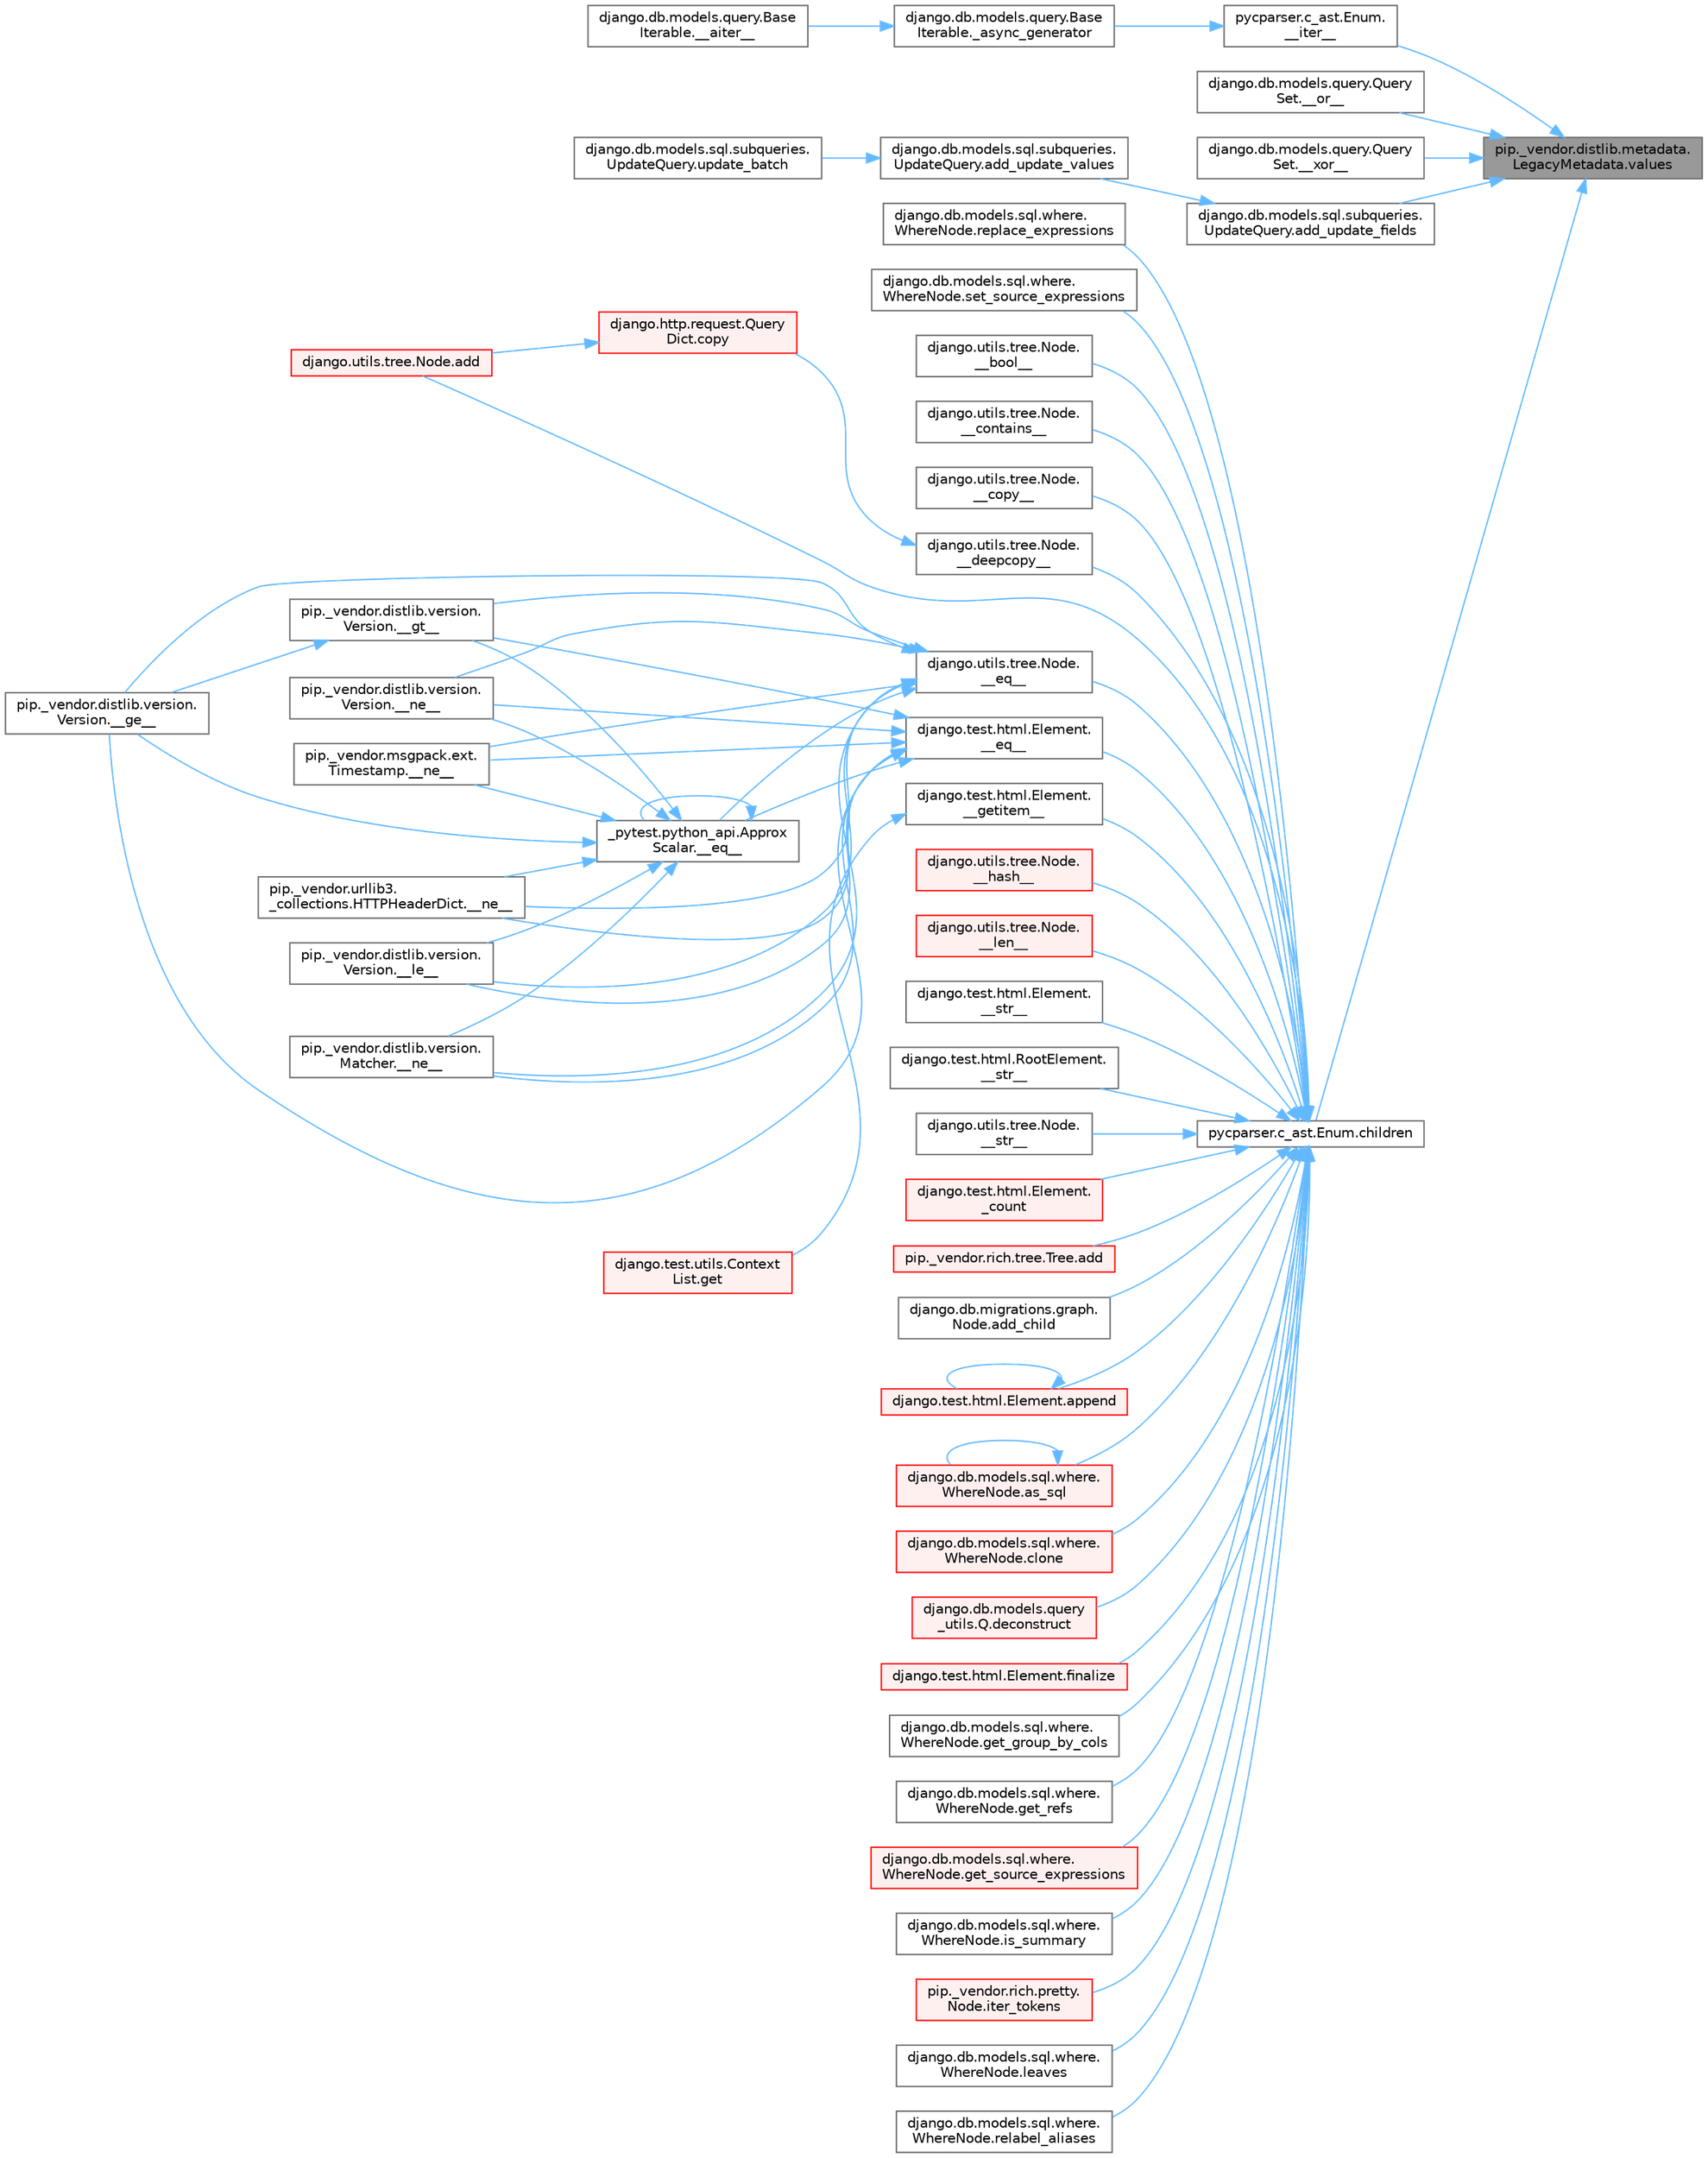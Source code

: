 digraph "pip._vendor.distlib.metadata.LegacyMetadata.values"
{
 // LATEX_PDF_SIZE
  bgcolor="transparent";
  edge [fontname=Helvetica,fontsize=10,labelfontname=Helvetica,labelfontsize=10];
  node [fontname=Helvetica,fontsize=10,shape=box,height=0.2,width=0.4];
  rankdir="RL";
  Node1 [id="Node000001",label="pip._vendor.distlib.metadata.\lLegacyMetadata.values",height=0.2,width=0.4,color="gray40", fillcolor="grey60", style="filled", fontcolor="black",tooltip=" "];
  Node1 -> Node2 [id="edge1_Node000001_Node000002",dir="back",color="steelblue1",style="solid",tooltip=" "];
  Node2 [id="Node000002",label="pycparser.c_ast.Enum.\l__iter__",height=0.2,width=0.4,color="grey40", fillcolor="white", style="filled",URL="$classpycparser_1_1c__ast_1_1_enum.html#ac208d6d9ff80e95c0fba7582b9a8c73c",tooltip=" "];
  Node2 -> Node3 [id="edge2_Node000002_Node000003",dir="back",color="steelblue1",style="solid",tooltip=" "];
  Node3 [id="Node000003",label="django.db.models.query.Base\lIterable._async_generator",height=0.2,width=0.4,color="grey40", fillcolor="white", style="filled",URL="$classdjango_1_1db_1_1models_1_1query_1_1_base_iterable.html#a3ecc2267976bc6628d1fe84d78355144",tooltip=" "];
  Node3 -> Node4 [id="edge3_Node000003_Node000004",dir="back",color="steelblue1",style="solid",tooltip=" "];
  Node4 [id="Node000004",label="django.db.models.query.Base\lIterable.__aiter__",height=0.2,width=0.4,color="grey40", fillcolor="white", style="filled",URL="$classdjango_1_1db_1_1models_1_1query_1_1_base_iterable.html#a43cb23849277ca87b702f8431492e8d9",tooltip=" "];
  Node1 -> Node5 [id="edge4_Node000001_Node000005",dir="back",color="steelblue1",style="solid",tooltip=" "];
  Node5 [id="Node000005",label="django.db.models.query.Query\lSet.__or__",height=0.2,width=0.4,color="grey40", fillcolor="white", style="filled",URL="$classdjango_1_1db_1_1models_1_1query_1_1_query_set.html#a18f4b3ceae0b656cb63b0d6e1183b9f5",tooltip=" "];
  Node1 -> Node6 [id="edge5_Node000001_Node000006",dir="back",color="steelblue1",style="solid",tooltip=" "];
  Node6 [id="Node000006",label="django.db.models.query.Query\lSet.__xor__",height=0.2,width=0.4,color="grey40", fillcolor="white", style="filled",URL="$classdjango_1_1db_1_1models_1_1query_1_1_query_set.html#a47723ace6e8fca37b47a2e6583a9ad1d",tooltip=" "];
  Node1 -> Node7 [id="edge6_Node000001_Node000007",dir="back",color="steelblue1",style="solid",tooltip=" "];
  Node7 [id="Node000007",label="django.db.models.sql.subqueries.\lUpdateQuery.add_update_fields",height=0.2,width=0.4,color="grey40", fillcolor="white", style="filled",URL="$classdjango_1_1db_1_1models_1_1sql_1_1subqueries_1_1_update_query.html#a80740a116ccc43f8985298259c5259c1",tooltip=" "];
  Node7 -> Node8 [id="edge7_Node000007_Node000008",dir="back",color="steelblue1",style="solid",tooltip=" "];
  Node8 [id="Node000008",label="django.db.models.sql.subqueries.\lUpdateQuery.add_update_values",height=0.2,width=0.4,color="grey40", fillcolor="white", style="filled",URL="$classdjango_1_1db_1_1models_1_1sql_1_1subqueries_1_1_update_query.html#a0992616d5b72530a28e2653a479ea980",tooltip=" "];
  Node8 -> Node9 [id="edge8_Node000008_Node000009",dir="back",color="steelblue1",style="solid",tooltip=" "];
  Node9 [id="Node000009",label="django.db.models.sql.subqueries.\lUpdateQuery.update_batch",height=0.2,width=0.4,color="grey40", fillcolor="white", style="filled",URL="$classdjango_1_1db_1_1models_1_1sql_1_1subqueries_1_1_update_query.html#a6a4bc271988ec3153c86d7f112f6244c",tooltip=" "];
  Node1 -> Node10 [id="edge9_Node000001_Node000010",dir="back",color="steelblue1",style="solid",tooltip=" "];
  Node10 [id="Node000010",label="pycparser.c_ast.Enum.children",height=0.2,width=0.4,color="grey40", fillcolor="white", style="filled",URL="$classpycparser_1_1c__ast_1_1_enum.html#a7a63e81ed8ae813ea8db365d05a67649",tooltip=" "];
  Node10 -> Node11 [id="edge10_Node000010_Node000011",dir="back",color="steelblue1",style="solid",tooltip=" "];
  Node11 [id="Node000011",label="django.utils.tree.Node.\l__bool__",height=0.2,width=0.4,color="grey40", fillcolor="white", style="filled",URL="$classdjango_1_1utils_1_1tree_1_1_node.html#a70a56e9492f929d850eebc44de75e25c",tooltip=" "];
  Node10 -> Node12 [id="edge11_Node000010_Node000012",dir="back",color="steelblue1",style="solid",tooltip=" "];
  Node12 [id="Node000012",label="django.utils.tree.Node.\l__contains__",height=0.2,width=0.4,color="grey40", fillcolor="white", style="filled",URL="$classdjango_1_1utils_1_1tree_1_1_node.html#ab55c47b46f14e5fde108b1c3cf95d93a",tooltip=" "];
  Node10 -> Node13 [id="edge12_Node000010_Node000013",dir="back",color="steelblue1",style="solid",tooltip=" "];
  Node13 [id="Node000013",label="django.utils.tree.Node.\l__copy__",height=0.2,width=0.4,color="grey40", fillcolor="white", style="filled",URL="$classdjango_1_1utils_1_1tree_1_1_node.html#abae878f6b4500b8b241c23d8fac46e63",tooltip=" "];
  Node10 -> Node14 [id="edge13_Node000010_Node000014",dir="back",color="steelblue1",style="solid",tooltip=" "];
  Node14 [id="Node000014",label="django.utils.tree.Node.\l__deepcopy__",height=0.2,width=0.4,color="grey40", fillcolor="white", style="filled",URL="$classdjango_1_1utils_1_1tree_1_1_node.html#a38840c46ded3963808edbeec90765d6b",tooltip=" "];
  Node14 -> Node15 [id="edge14_Node000014_Node000015",dir="back",color="steelblue1",style="solid",tooltip=" "];
  Node15 [id="Node000015",label="django.http.request.Query\lDict.copy",height=0.2,width=0.4,color="red", fillcolor="#FFF0F0", style="filled",URL="$classdjango_1_1http_1_1request_1_1_query_dict.html#ada9e4956e62868c5587b9ffde7b358b5",tooltip=" "];
  Node15 -> Node174 [id="edge15_Node000015_Node000174",dir="back",color="steelblue1",style="solid",tooltip=" "];
  Node174 [id="Node000174",label="django.utils.tree.Node.add",height=0.2,width=0.4,color="red", fillcolor="#FFF0F0", style="filled",URL="$classdjango_1_1utils_1_1tree_1_1_node.html#a2c883d105b5c9cfd32bff72c7469f18c",tooltip=" "];
  Node10 -> Node968 [id="edge16_Node000010_Node000968",dir="back",color="steelblue1",style="solid",tooltip=" "];
  Node968 [id="Node000968",label="django.test.html.Element.\l__eq__",height=0.2,width=0.4,color="grey40", fillcolor="white", style="filled",URL="$classdjango_1_1test_1_1html_1_1_element.html#a287e83f2ae4a6f13b9e00d7b70ee5d47",tooltip=" "];
  Node968 -> Node88 [id="edge17_Node000968_Node000088",dir="back",color="steelblue1",style="solid",tooltip=" "];
  Node88 [id="Node000088",label="_pytest.python_api.Approx\lScalar.__eq__",height=0.2,width=0.4,color="grey40", fillcolor="white", style="filled",URL="$class__pytest_1_1python__api_1_1_approx_scalar.html#af4601ee4ca7409927f88c83ebfc3d923",tooltip=" "];
  Node88 -> Node88 [id="edge18_Node000088_Node000088",dir="back",color="steelblue1",style="solid",tooltip=" "];
  Node88 -> Node89 [id="edge19_Node000088_Node000089",dir="back",color="steelblue1",style="solid",tooltip=" "];
  Node89 [id="Node000089",label="pip._vendor.distlib.version.\lVersion.__ge__",height=0.2,width=0.4,color="grey40", fillcolor="white", style="filled",URL="$classpip_1_1__vendor_1_1distlib_1_1version_1_1_version.html#aa6b7b889cebc687ddb5ed9040d01b1ec",tooltip=" "];
  Node88 -> Node90 [id="edge20_Node000088_Node000090",dir="back",color="steelblue1",style="solid",tooltip=" "];
  Node90 [id="Node000090",label="pip._vendor.distlib.version.\lVersion.__gt__",height=0.2,width=0.4,color="grey40", fillcolor="white", style="filled",URL="$classpip_1_1__vendor_1_1distlib_1_1version_1_1_version.html#a51cf0c8da1bb6829173ff6861b10cb5f",tooltip=" "];
  Node90 -> Node89 [id="edge21_Node000090_Node000089",dir="back",color="steelblue1",style="solid",tooltip=" "];
  Node88 -> Node91 [id="edge22_Node000088_Node000091",dir="back",color="steelblue1",style="solid",tooltip=" "];
  Node91 [id="Node000091",label="pip._vendor.distlib.version.\lVersion.__le__",height=0.2,width=0.4,color="grey40", fillcolor="white", style="filled",URL="$classpip_1_1__vendor_1_1distlib_1_1version_1_1_version.html#ae5e2c5d9b76377e286fcf92a382cbb8b",tooltip=" "];
  Node88 -> Node92 [id="edge23_Node000088_Node000092",dir="back",color="steelblue1",style="solid",tooltip=" "];
  Node92 [id="Node000092",label="pip._vendor.distlib.version.\lMatcher.__ne__",height=0.2,width=0.4,color="grey40", fillcolor="white", style="filled",URL="$classpip_1_1__vendor_1_1distlib_1_1version_1_1_matcher.html#a24f8f8a4686bff3018fee5d22f4e02f1",tooltip=" "];
  Node88 -> Node93 [id="edge24_Node000088_Node000093",dir="back",color="steelblue1",style="solid",tooltip=" "];
  Node93 [id="Node000093",label="pip._vendor.distlib.version.\lVersion.__ne__",height=0.2,width=0.4,color="grey40", fillcolor="white", style="filled",URL="$classpip_1_1__vendor_1_1distlib_1_1version_1_1_version.html#aea3cdf6db007318ab1a2e8d144e2a4a1",tooltip=" "];
  Node88 -> Node94 [id="edge25_Node000088_Node000094",dir="back",color="steelblue1",style="solid",tooltip=" "];
  Node94 [id="Node000094",label="pip._vendor.msgpack.ext.\lTimestamp.__ne__",height=0.2,width=0.4,color="grey40", fillcolor="white", style="filled",URL="$classpip_1_1__vendor_1_1msgpack_1_1ext_1_1_timestamp.html#ac38b8cada8075f7a1133b06bc99b2317",tooltip=" "];
  Node88 -> Node95 [id="edge26_Node000088_Node000095",dir="back",color="steelblue1",style="solid",tooltip=" "];
  Node95 [id="Node000095",label="pip._vendor.urllib3.\l_collections.HTTPHeaderDict.__ne__",height=0.2,width=0.4,color="grey40", fillcolor="white", style="filled",URL="$classpip_1_1__vendor_1_1urllib3_1_1__collections_1_1_h_t_t_p_header_dict.html#aa7766a9499d33160a1258e140e35a806",tooltip=" "];
  Node968 -> Node89 [id="edge27_Node000968_Node000089",dir="back",color="steelblue1",style="solid",tooltip=" "];
  Node968 -> Node90 [id="edge28_Node000968_Node000090",dir="back",color="steelblue1",style="solid",tooltip=" "];
  Node968 -> Node91 [id="edge29_Node000968_Node000091",dir="back",color="steelblue1",style="solid",tooltip=" "];
  Node968 -> Node92 [id="edge30_Node000968_Node000092",dir="back",color="steelblue1",style="solid",tooltip=" "];
  Node968 -> Node93 [id="edge31_Node000968_Node000093",dir="back",color="steelblue1",style="solid",tooltip=" "];
  Node968 -> Node94 [id="edge32_Node000968_Node000094",dir="back",color="steelblue1",style="solid",tooltip=" "];
  Node968 -> Node95 [id="edge33_Node000968_Node000095",dir="back",color="steelblue1",style="solid",tooltip=" "];
  Node10 -> Node1197 [id="edge34_Node000010_Node001197",dir="back",color="steelblue1",style="solid",tooltip=" "];
  Node1197 [id="Node001197",label="django.utils.tree.Node.\l__eq__",height=0.2,width=0.4,color="grey40", fillcolor="white", style="filled",URL="$classdjango_1_1utils_1_1tree_1_1_node.html#a0004316d098c61c046aef21dece2cce8",tooltip=" "];
  Node1197 -> Node88 [id="edge35_Node001197_Node000088",dir="back",color="steelblue1",style="solid",tooltip=" "];
  Node1197 -> Node89 [id="edge36_Node001197_Node000089",dir="back",color="steelblue1",style="solid",tooltip=" "];
  Node1197 -> Node90 [id="edge37_Node001197_Node000090",dir="back",color="steelblue1",style="solid",tooltip=" "];
  Node1197 -> Node91 [id="edge38_Node001197_Node000091",dir="back",color="steelblue1",style="solid",tooltip=" "];
  Node1197 -> Node92 [id="edge39_Node001197_Node000092",dir="back",color="steelblue1",style="solid",tooltip=" "];
  Node1197 -> Node93 [id="edge40_Node001197_Node000093",dir="back",color="steelblue1",style="solid",tooltip=" "];
  Node1197 -> Node94 [id="edge41_Node001197_Node000094",dir="back",color="steelblue1",style="solid",tooltip=" "];
  Node1197 -> Node95 [id="edge42_Node001197_Node000095",dir="back",color="steelblue1",style="solid",tooltip=" "];
  Node10 -> Node1198 [id="edge43_Node000010_Node001198",dir="back",color="steelblue1",style="solid",tooltip=" "];
  Node1198 [id="Node001198",label="django.test.html.Element.\l__getitem__",height=0.2,width=0.4,color="grey40", fillcolor="white", style="filled",URL="$classdjango_1_1test_1_1html_1_1_element.html#a50df5974a8fa0b0bdc93fdbeb2db7a49",tooltip=" "];
  Node1198 -> Node27 [id="edge44_Node001198_Node000027",dir="back",color="steelblue1",style="solid",tooltip=" "];
  Node27 [id="Node000027",label="django.test.utils.Context\lList.get",height=0.2,width=0.4,color="red", fillcolor="#FFF0F0", style="filled",URL="$classdjango_1_1test_1_1utils_1_1_context_list.html#a1797663a8ac92f44dcb9ad281a896842",tooltip=" "];
  Node10 -> Node1199 [id="edge45_Node000010_Node001199",dir="back",color="steelblue1",style="solid",tooltip=" "];
  Node1199 [id="Node001199",label="django.utils.tree.Node.\l__hash__",height=0.2,width=0.4,color="red", fillcolor="#FFF0F0", style="filled",URL="$classdjango_1_1utils_1_1tree_1_1_node.html#ad90478bdeb4e4284385a20cb629f5b9c",tooltip=" "];
  Node10 -> Node1200 [id="edge46_Node000010_Node001200",dir="back",color="steelblue1",style="solid",tooltip=" "];
  Node1200 [id="Node001200",label="django.utils.tree.Node.\l__len__",height=0.2,width=0.4,color="red", fillcolor="#FFF0F0", style="filled",URL="$classdjango_1_1utils_1_1tree_1_1_node.html#adfb069350f968cc822337df8dd3972cd",tooltip=" "];
  Node10 -> Node1024 [id="edge47_Node000010_Node001024",dir="back",color="steelblue1",style="solid",tooltip=" "];
  Node1024 [id="Node001024",label="django.test.html.Element.\l__str__",height=0.2,width=0.4,color="grey40", fillcolor="white", style="filled",URL="$classdjango_1_1test_1_1html_1_1_element.html#a64d65b77132b5ae721ff0862e0440d38",tooltip=" "];
  Node10 -> Node1201 [id="edge48_Node000010_Node001201",dir="back",color="steelblue1",style="solid",tooltip=" "];
  Node1201 [id="Node001201",label="django.test.html.RootElement.\l__str__",height=0.2,width=0.4,color="grey40", fillcolor="white", style="filled",URL="$classdjango_1_1test_1_1html_1_1_root_element.html#a0a23f27acaaafe4eec2628245fbfd399",tooltip=" "];
  Node10 -> Node1202 [id="edge49_Node000010_Node001202",dir="back",color="steelblue1",style="solid",tooltip=" "];
  Node1202 [id="Node001202",label="django.utils.tree.Node.\l__str__",height=0.2,width=0.4,color="grey40", fillcolor="white", style="filled",URL="$classdjango_1_1utils_1_1tree_1_1_node.html#af5edff9bf0b3238652c57425e2eda469",tooltip=" "];
  Node10 -> Node1203 [id="edge50_Node000010_Node001203",dir="back",color="steelblue1",style="solid",tooltip=" "];
  Node1203 [id="Node001203",label="django.test.html.Element.\l_count",height=0.2,width=0.4,color="red", fillcolor="#FFF0F0", style="filled",URL="$classdjango_1_1test_1_1html_1_1_element.html#a41931b250e40c64a492d92a08ecda738",tooltip=" "];
  Node10 -> Node174 [id="edge51_Node000010_Node000174",dir="back",color="steelblue1",style="solid",tooltip=" "];
  Node10 -> Node1219 [id="edge52_Node000010_Node001219",dir="back",color="steelblue1",style="solid",tooltip=" "];
  Node1219 [id="Node001219",label="pip._vendor.rich.tree.Tree.add",height=0.2,width=0.4,color="red", fillcolor="#FFF0F0", style="filled",URL="$classpip_1_1__vendor_1_1rich_1_1tree_1_1_tree.html#a0ce550864757b1ee2756237b6e754aae",tooltip=" "];
  Node10 -> Node1220 [id="edge53_Node000010_Node001220",dir="back",color="steelblue1",style="solid",tooltip=" "];
  Node1220 [id="Node001220",label="django.db.migrations.graph.\lNode.add_child",height=0.2,width=0.4,color="grey40", fillcolor="white", style="filled",URL="$classdjango_1_1db_1_1migrations_1_1graph_1_1_node.html#ab19fb2c4c58dbfa6d5223c59d5cad529",tooltip=" "];
  Node10 -> Node1221 [id="edge54_Node000010_Node001221",dir="back",color="steelblue1",style="solid",tooltip=" "];
  Node1221 [id="Node001221",label="django.test.html.Element.append",height=0.2,width=0.4,color="red", fillcolor="#FFF0F0", style="filled",URL="$classdjango_1_1test_1_1html_1_1_element.html#a777b8a687c36ca1eae49eabec1963e0c",tooltip=" "];
  Node1221 -> Node1221 [id="edge55_Node001221_Node001221",dir="back",color="steelblue1",style="solid",tooltip=" "];
  Node10 -> Node1222 [id="edge56_Node000010_Node001222",dir="back",color="steelblue1",style="solid",tooltip=" "];
  Node1222 [id="Node001222",label="django.db.models.sql.where.\lWhereNode.as_sql",height=0.2,width=0.4,color="red", fillcolor="#FFF0F0", style="filled",URL="$classdjango_1_1db_1_1models_1_1sql_1_1where_1_1_where_node.html#aea3cf4a913c71f0c181e6e81b819b590",tooltip=" "];
  Node1222 -> Node1222 [id="edge57_Node001222_Node001222",dir="back",color="steelblue1",style="solid",tooltip=" "];
  Node10 -> Node307 [id="edge58_Node000010_Node000307",dir="back",color="steelblue1",style="solid",tooltip=" "];
  Node307 [id="Node000307",label="django.db.models.sql.where.\lWhereNode.clone",height=0.2,width=0.4,color="red", fillcolor="#FFF0F0", style="filled",URL="$classdjango_1_1db_1_1models_1_1sql_1_1where_1_1_where_node.html#a0faff63950b774ce4ad391ea1f6b6d2c",tooltip=" "];
  Node10 -> Node1223 [id="edge59_Node000010_Node001223",dir="back",color="steelblue1",style="solid",tooltip=" "];
  Node1223 [id="Node001223",label="django.db.models.query\l_utils.Q.deconstruct",height=0.2,width=0.4,color="red", fillcolor="#FFF0F0", style="filled",URL="$classdjango_1_1db_1_1models_1_1query__utils_1_1_q.html#ac606e6b94b4af8af0edbd144709ff4d9",tooltip=" "];
  Node10 -> Node1224 [id="edge60_Node000010_Node001224",dir="back",color="steelblue1",style="solid",tooltip=" "];
  Node1224 [id="Node001224",label="django.test.html.Element.finalize",height=0.2,width=0.4,color="red", fillcolor="#FFF0F0", style="filled",URL="$classdjango_1_1test_1_1html_1_1_element.html#a43e85666da059388c8c88f8c4728d412",tooltip=" "];
  Node10 -> Node1227 [id="edge61_Node000010_Node001227",dir="back",color="steelblue1",style="solid",tooltip=" "];
  Node1227 [id="Node001227",label="django.db.models.sql.where.\lWhereNode.get_group_by_cols",height=0.2,width=0.4,color="grey40", fillcolor="white", style="filled",URL="$classdjango_1_1db_1_1models_1_1sql_1_1where_1_1_where_node.html#a8a251bb874845d5d826007c1bd01becd",tooltip=" "];
  Node10 -> Node1228 [id="edge62_Node000010_Node001228",dir="back",color="steelblue1",style="solid",tooltip=" "];
  Node1228 [id="Node001228",label="django.db.models.sql.where.\lWhereNode.get_refs",height=0.2,width=0.4,color="grey40", fillcolor="white", style="filled",URL="$classdjango_1_1db_1_1models_1_1sql_1_1where_1_1_where_node.html#a0fca493aedbb4f97cc371002f61705f8",tooltip=" "];
  Node10 -> Node1229 [id="edge63_Node000010_Node001229",dir="back",color="steelblue1",style="solid",tooltip=" "];
  Node1229 [id="Node001229",label="django.db.models.sql.where.\lWhereNode.get_source_expressions",height=0.2,width=0.4,color="red", fillcolor="#FFF0F0", style="filled",URL="$classdjango_1_1db_1_1models_1_1sql_1_1where_1_1_where_node.html#ae3155308ff1faf4914e3e7f0134f49d7",tooltip=" "];
  Node10 -> Node1565 [id="edge64_Node000010_Node001565",dir="back",color="steelblue1",style="solid",tooltip=" "];
  Node1565 [id="Node001565",label="django.db.models.sql.where.\lWhereNode.is_summary",height=0.2,width=0.4,color="grey40", fillcolor="white", style="filled",URL="$classdjango_1_1db_1_1models_1_1sql_1_1where_1_1_where_node.html#a5ccaa2ffb892fb471dcc890c220f2870",tooltip=" "];
  Node10 -> Node1566 [id="edge65_Node000010_Node001566",dir="back",color="steelblue1",style="solid",tooltip=" "];
  Node1566 [id="Node001566",label="pip._vendor.rich.pretty.\lNode.iter_tokens",height=0.2,width=0.4,color="red", fillcolor="#FFF0F0", style="filled",URL="$classpip_1_1__vendor_1_1rich_1_1pretty_1_1_node.html#a0aa14e355c4ac08308ae1a96f9d3ebc2",tooltip=" "];
  Node10 -> Node1569 [id="edge66_Node000010_Node001569",dir="back",color="steelblue1",style="solid",tooltip=" "];
  Node1569 [id="Node001569",label="django.db.models.sql.where.\lWhereNode.leaves",height=0.2,width=0.4,color="grey40", fillcolor="white", style="filled",URL="$classdjango_1_1db_1_1models_1_1sql_1_1where_1_1_where_node.html#a517032e8f6a9c2ab5667dfa7af5e7c78",tooltip=" "];
  Node10 -> Node1570 [id="edge67_Node000010_Node001570",dir="back",color="steelblue1",style="solid",tooltip=" "];
  Node1570 [id="Node001570",label="django.db.models.sql.where.\lWhereNode.relabel_aliases",height=0.2,width=0.4,color="grey40", fillcolor="white", style="filled",URL="$classdjango_1_1db_1_1models_1_1sql_1_1where_1_1_where_node.html#aa711da79e8d50721aac88462d8fd7aa3",tooltip=" "];
  Node10 -> Node346 [id="edge68_Node000010_Node000346",dir="back",color="steelblue1",style="solid",tooltip=" "];
  Node346 [id="Node000346",label="django.db.models.sql.where.\lWhereNode.replace_expressions",height=0.2,width=0.4,color="grey40", fillcolor="white", style="filled",URL="$classdjango_1_1db_1_1models_1_1sql_1_1where_1_1_where_node.html#a1cc3580a7f4a51605b52ae4a9653b3ac",tooltip=" "];
  Node10 -> Node1571 [id="edge69_Node000010_Node001571",dir="back",color="steelblue1",style="solid",tooltip=" "];
  Node1571 [id="Node001571",label="django.db.models.sql.where.\lWhereNode.set_source_expressions",height=0.2,width=0.4,color="grey40", fillcolor="white", style="filled",URL="$classdjango_1_1db_1_1models_1_1sql_1_1where_1_1_where_node.html#a23354972ea3d95bd6c33df045d213ed6",tooltip=" "];
}
